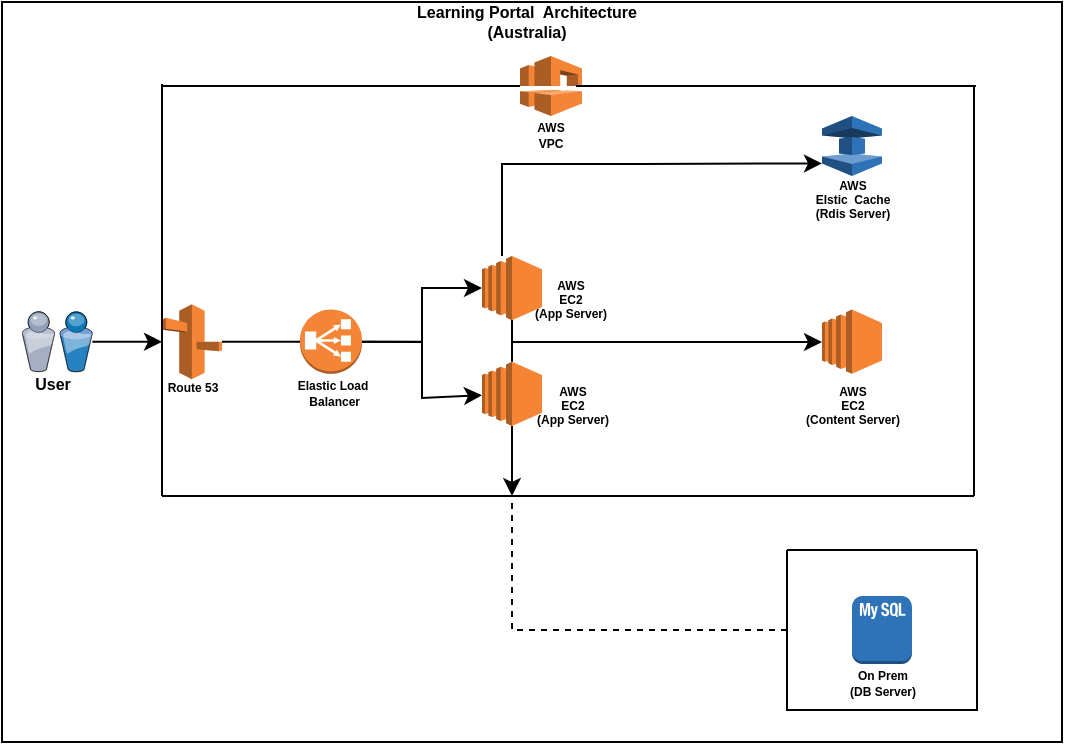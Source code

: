 <mxfile version="15.9.6" type="github">
  <diagram id="EE7eiriC4G1scFYlgK5R" name="Page-1">
    <mxGraphModel dx="873" dy="532" grid="1" gridSize="10" guides="1" tooltips="1" connect="1" arrows="1" fold="1" page="1" pageScale="1" pageWidth="280" pageHeight="150" math="0" shadow="0">
      <root>
        <mxCell id="0" />
        <mxCell id="1" parent="0" />
        <mxCell id="uslA3hiGE0omuXjVGmja-40" value="" style="whiteSpace=wrap;html=1;aspect=fixed;fontSize=6;" vertex="1" parent="1">
          <mxGeometry x="210" y="145" width="80" height="80" as="geometry" />
        </mxCell>
        <mxCell id="uslA3hiGE0omuXjVGmja-33" value="" style="rounded=0;whiteSpace=wrap;html=1;fontSize=4;" vertex="1" parent="1">
          <mxGeometry x="-120" y="-127" width="530" height="370" as="geometry" />
        </mxCell>
        <mxCell id="uslA3hiGE0omuXjVGmja-11" value="" style="edgeStyle=orthogonalEdgeStyle;rounded=0;orthogonalLoop=1;jettySize=auto;html=1;startArrow=none;" edge="1" parent="1" source="uslA3hiGE0omuXjVGmja-3" target="uslA3hiGE0omuXjVGmja-4">
          <mxGeometry relative="1" as="geometry" />
        </mxCell>
        <mxCell id="uslA3hiGE0omuXjVGmja-1" value="" style="outlineConnect=0;dashed=0;verticalLabelPosition=bottom;verticalAlign=top;align=center;html=1;shape=mxgraph.aws3.route_53;fillColor=#F58536;gradientColor=none;" vertex="1" parent="1">
          <mxGeometry x="-40" y="24.12" width="30" height="37.5" as="geometry" />
        </mxCell>
        <mxCell id="uslA3hiGE0omuXjVGmja-2" value="" style="verticalLabelPosition=bottom;sketch=0;aspect=fixed;html=1;verticalAlign=top;strokeColor=none;align=center;outlineConnect=0;shape=mxgraph.citrix.users;" vertex="1" parent="1">
          <mxGeometry x="-110" y="27.87" width="35.17" height="30" as="geometry" />
        </mxCell>
        <mxCell id="uslA3hiGE0omuXjVGmja-14" style="edgeStyle=orthogonalEdgeStyle;rounded=0;orthogonalLoop=1;jettySize=auto;html=1;entryX=0;entryY=0.79;entryDx=0;entryDy=0;entryPerimeter=0;" edge="1" parent="1" source="uslA3hiGE0omuXjVGmja-4" target="uslA3hiGE0omuXjVGmja-6">
          <mxGeometry relative="1" as="geometry">
            <Array as="points">
              <mxPoint x="130" y="-46" />
              <mxPoint x="200" y="-46" />
            </Array>
          </mxGeometry>
        </mxCell>
        <mxCell id="uslA3hiGE0omuXjVGmja-15" value="" style="edgeStyle=orthogonalEdgeStyle;rounded=0;orthogonalLoop=1;jettySize=auto;html=1;" edge="1" parent="1" source="uslA3hiGE0omuXjVGmja-4" target="uslA3hiGE0omuXjVGmja-5">
          <mxGeometry relative="1" as="geometry">
            <Array as="points">
              <mxPoint x="135" y="43" />
            </Array>
          </mxGeometry>
        </mxCell>
        <mxCell id="uslA3hiGE0omuXjVGmja-38" style="edgeStyle=none;rounded=0;orthogonalLoop=1;jettySize=auto;html=1;fontSize=6;startArrow=none;" edge="1" parent="1" source="uslA3hiGE0omuXjVGmja-44">
          <mxGeometry relative="1" as="geometry">
            <mxPoint x="135" y="120" as="targetPoint" />
          </mxGeometry>
        </mxCell>
        <mxCell id="uslA3hiGE0omuXjVGmja-4" value="" style="outlineConnect=0;dashed=0;verticalLabelPosition=bottom;verticalAlign=top;align=center;html=1;shape=mxgraph.aws3.ec2;fillColor=#F58534;gradientColor=none;" vertex="1" parent="1">
          <mxGeometry x="120" y="3.553e-15" width="30" height="32.12" as="geometry" />
        </mxCell>
        <mxCell id="uslA3hiGE0omuXjVGmja-5" value="" style="outlineConnect=0;dashed=0;verticalLabelPosition=bottom;verticalAlign=top;align=center;html=1;shape=mxgraph.aws3.ec2;fillColor=#F58534;gradientColor=none;" vertex="1" parent="1">
          <mxGeometry x="290" y="26.8" width="30" height="32.13" as="geometry" />
        </mxCell>
        <mxCell id="uslA3hiGE0omuXjVGmja-6" value="" style="outlineConnect=0;dashed=0;verticalLabelPosition=bottom;verticalAlign=top;align=center;html=1;shape=mxgraph.aws3.elasticache;fillColor=#2E73B8;gradientColor=none;" vertex="1" parent="1">
          <mxGeometry x="290" y="-70" width="30" height="30" as="geometry" />
        </mxCell>
        <mxCell id="uslA3hiGE0omuXjVGmja-8" value="" style="outlineConnect=0;dashed=0;verticalLabelPosition=bottom;verticalAlign=top;align=center;html=1;shape=mxgraph.aws3.mysql_db_instance_2;fillColor=#2E73B8;gradientColor=none;" vertex="1" parent="1">
          <mxGeometry x="305" y="170" width="30" height="34" as="geometry" />
        </mxCell>
        <mxCell id="uslA3hiGE0omuXjVGmja-10" value="" style="endArrow=classic;html=1;rounded=0;entryX=0;entryY=0.5;entryDx=0;entryDy=0;entryPerimeter=0;" edge="1" parent="1" source="uslA3hiGE0omuXjVGmja-2" target="uslA3hiGE0omuXjVGmja-1">
          <mxGeometry width="50" height="50" relative="1" as="geometry">
            <mxPoint x="90" y="110" as="sourcePoint" />
            <mxPoint x="140" y="60" as="targetPoint" />
          </mxGeometry>
        </mxCell>
        <mxCell id="uslA3hiGE0omuXjVGmja-17" value="&lt;font style=&quot;font-size: 8px&quot;&gt;&lt;b&gt;User&lt;/b&gt;&lt;/font&gt;" style="text;html=1;align=center;verticalAlign=middle;resizable=0;points=[];autosize=1;strokeColor=none;fillColor=none;" vertex="1" parent="1">
          <mxGeometry x="-110" y="53" width="30" height="20" as="geometry" />
        </mxCell>
        <mxCell id="uslA3hiGE0omuXjVGmja-18" value="&lt;font style=&quot;font-size: 6px&quot;&gt;&lt;b&gt;Elastic Load&lt;br&gt;&amp;nbsp;Balancer&lt;/b&gt;&lt;/font&gt;" style="text;html=1;align=center;verticalAlign=middle;resizable=0;points=[];autosize=1;strokeColor=none;fillColor=none;fontSize=6;" vertex="1" parent="1">
          <mxGeometry x="19.5" y="58.94" width="50" height="20" as="geometry" />
        </mxCell>
        <mxCell id="uslA3hiGE0omuXjVGmja-19" value="&lt;b&gt;&lt;font style=&quot;font-size: 6px&quot;&gt;Route 53&lt;/font&gt;&lt;/b&gt;" style="text;html=1;align=center;verticalAlign=middle;resizable=0;points=[];autosize=1;strokeColor=none;fillColor=none;fontSize=4;" vertex="1" parent="1">
          <mxGeometry x="-45" y="60.94" width="40" height="10" as="geometry" />
        </mxCell>
        <mxCell id="uslA3hiGE0omuXjVGmja-20" value="&lt;b&gt;&lt;font style=&quot;font-size: 6px&quot;&gt;AWS&lt;br&gt;Elstic&amp;nbsp; Cache&lt;br&gt;(Rdis Server)&lt;/font&gt;&lt;/b&gt;" style="text;html=1;align=center;verticalAlign=middle;resizable=0;points=[];autosize=1;strokeColor=none;fillColor=none;fontSize=4;" vertex="1" parent="1">
          <mxGeometry x="280" y="-38" width="50" height="20" as="geometry" />
        </mxCell>
        <mxCell id="uslA3hiGE0omuXjVGmja-21" value="&lt;b&gt;&lt;font style=&quot;font-size: 6px&quot;&gt;AWS&lt;br&gt;EC2&lt;br&gt;(Content Server)&lt;/font&gt;&lt;/b&gt;" style="text;html=1;align=center;verticalAlign=middle;resizable=0;points=[];autosize=1;strokeColor=none;fillColor=none;fontSize=4;" vertex="1" parent="1">
          <mxGeometry x="275" y="65" width="60" height="20" as="geometry" />
        </mxCell>
        <mxCell id="uslA3hiGE0omuXjVGmja-22" value="&lt;b&gt;&lt;font style=&quot;font-size: 6px&quot;&gt;On Prem&lt;br&gt;(DB Server)&lt;/font&gt;&lt;/b&gt;" style="text;html=1;align=center;verticalAlign=middle;resizable=0;points=[];autosize=1;strokeColor=none;fillColor=none;fontSize=4;" vertex="1" parent="1">
          <mxGeometry x="295" y="204" width="50" height="20" as="geometry" />
        </mxCell>
        <mxCell id="uslA3hiGE0omuXjVGmja-23" value="&lt;b&gt;&lt;font style=&quot;font-size: 6px&quot;&gt;AWS&lt;br&gt;EC2&lt;br&gt;(App Server)&lt;/font&gt;&lt;/b&gt;" style="text;html=1;align=center;verticalAlign=middle;resizable=0;points=[];autosize=1;strokeColor=none;fillColor=none;fontSize=4;" vertex="1" parent="1">
          <mxGeometry x="140" y="65" width="50" height="20" as="geometry" />
        </mxCell>
        <mxCell id="uslA3hiGE0omuXjVGmja-24" value="" style="outlineConnect=0;dashed=0;verticalLabelPosition=bottom;verticalAlign=top;align=center;html=1;shape=mxgraph.aws3.vpc;fillColor=#F58536;gradientColor=none;fontSize=4;" vertex="1" parent="1">
          <mxGeometry x="139" y="-100" width="31" height="30" as="geometry" />
        </mxCell>
        <mxCell id="uslA3hiGE0omuXjVGmja-25" value="&lt;b&gt;&lt;font style=&quot;font-size: 6px&quot;&gt;AWS&lt;br&gt;VPC&lt;/font&gt;&lt;/b&gt;" style="text;html=1;align=center;verticalAlign=middle;resizable=0;points=[];autosize=1;strokeColor=none;fillColor=none;fontSize=4;" vertex="1" parent="1">
          <mxGeometry x="139" y="-70" width="30" height="20" as="geometry" />
        </mxCell>
        <mxCell id="uslA3hiGE0omuXjVGmja-28" value="" style="endArrow=none;html=1;rounded=0;fontSize=4;entryX=0;entryY=0.5;entryDx=0;entryDy=0;entryPerimeter=0;" edge="1" parent="1" target="uslA3hiGE0omuXjVGmja-24">
          <mxGeometry width="50" height="50" relative="1" as="geometry">
            <mxPoint x="-40" y="-85" as="sourcePoint" />
            <mxPoint x="110" y="-40" as="targetPoint" />
          </mxGeometry>
        </mxCell>
        <mxCell id="uslA3hiGE0omuXjVGmja-29" value="" style="endArrow=none;html=1;rounded=0;fontSize=4;" edge="1" parent="1">
          <mxGeometry width="50" height="50" relative="1" as="geometry">
            <mxPoint x="-40" y="120" as="sourcePoint" />
            <mxPoint x="-40" y="-86" as="targetPoint" />
            <Array as="points">
              <mxPoint x="-40" y="94" />
            </Array>
          </mxGeometry>
        </mxCell>
        <mxCell id="uslA3hiGE0omuXjVGmja-30" value="" style="endArrow=none;html=1;rounded=0;fontSize=4;" edge="1" parent="1">
          <mxGeometry width="50" height="50" relative="1" as="geometry">
            <mxPoint x="-40" y="120" as="sourcePoint" />
            <mxPoint x="366" y="120" as="targetPoint" />
            <Array as="points" />
          </mxGeometry>
        </mxCell>
        <mxCell id="uslA3hiGE0omuXjVGmja-31" value="" style="endArrow=none;html=1;rounded=0;fontSize=4;" edge="1" parent="1">
          <mxGeometry width="50" height="50" relative="1" as="geometry">
            <mxPoint x="366" y="-85" as="sourcePoint" />
            <mxPoint x="366" y="120" as="targetPoint" />
          </mxGeometry>
        </mxCell>
        <mxCell id="uslA3hiGE0omuXjVGmja-32" value="" style="endArrow=none;html=1;rounded=0;fontSize=4;exitX=1;exitY=0.5;exitDx=0;exitDy=0;exitPerimeter=0;" edge="1" parent="1">
          <mxGeometry width="50" height="50" relative="1" as="geometry">
            <mxPoint x="167" y="-85" as="sourcePoint" />
            <mxPoint x="367" y="-85" as="targetPoint" />
            <Array as="points" />
          </mxGeometry>
        </mxCell>
        <mxCell id="uslA3hiGE0omuXjVGmja-34" value="&lt;font style=&quot;font-size: 8px&quot;&gt;&lt;b&gt;Learning Portal&amp;nbsp; Architecture&lt;br&gt;(Australia)&lt;/b&gt;&lt;/font&gt;" style="text;html=1;align=center;verticalAlign=middle;resizable=0;points=[];autosize=1;strokeColor=none;fillColor=none;fontSize=4;" vertex="1" parent="1">
          <mxGeometry x="77" y="-127" width="130" height="20" as="geometry" />
        </mxCell>
        <mxCell id="uslA3hiGE0omuXjVGmja-46" style="edgeStyle=none;rounded=0;orthogonalLoop=1;jettySize=auto;html=1;fontSize=6;" edge="1" parent="1" source="uslA3hiGE0omuXjVGmja-3" target="uslA3hiGE0omuXjVGmja-44">
          <mxGeometry relative="1" as="geometry">
            <Array as="points">
              <mxPoint x="90" y="43" />
              <mxPoint x="90" y="71" />
            </Array>
          </mxGeometry>
        </mxCell>
        <mxCell id="uslA3hiGE0omuXjVGmja-3" value="" style="outlineConnect=0;dashed=0;verticalLabelPosition=bottom;verticalAlign=top;align=center;html=1;shape=mxgraph.aws3.classic_load_balancer;fillColor=#F58536;gradientColor=none;" vertex="1" parent="1">
          <mxGeometry x="29" y="26.8" width="31" height="32.13" as="geometry" />
        </mxCell>
        <mxCell id="uslA3hiGE0omuXjVGmja-35" value="" style="edgeStyle=orthogonalEdgeStyle;rounded=0;orthogonalLoop=1;jettySize=auto;html=1;endArrow=none;" edge="1" parent="1" source="uslA3hiGE0omuXjVGmja-1" target="uslA3hiGE0omuXjVGmja-3">
          <mxGeometry relative="1" as="geometry">
            <mxPoint x="-20" y="42.95" as="sourcePoint" />
            <mxPoint x="130" y="57.88" as="targetPoint" />
          </mxGeometry>
        </mxCell>
        <mxCell id="uslA3hiGE0omuXjVGmja-39" value="" style="endArrow=none;dashed=1;html=1;rounded=0;fontSize=6;exitX=0;exitY=0.5;exitDx=0;exitDy=0;" edge="1" parent="1" source="uslA3hiGE0omuXjVGmja-43">
          <mxGeometry width="50" height="50" relative="1" as="geometry">
            <mxPoint x="125.081" y="243" as="sourcePoint" />
            <mxPoint x="135" y="120" as="targetPoint" />
            <Array as="points">
              <mxPoint x="135" y="187" />
            </Array>
          </mxGeometry>
        </mxCell>
        <mxCell id="uslA3hiGE0omuXjVGmja-43" value="" style="swimlane;startSize=0;fontSize=6;" vertex="1" parent="1">
          <mxGeometry x="272.5" y="147" width="95" height="80" as="geometry" />
        </mxCell>
        <mxCell id="uslA3hiGE0omuXjVGmja-44" value="" style="outlineConnect=0;dashed=0;verticalLabelPosition=bottom;verticalAlign=top;align=center;html=1;shape=mxgraph.aws3.ec2;fillColor=#F58534;gradientColor=none;" vertex="1" parent="1">
          <mxGeometry x="120" y="52.88" width="30" height="32.12" as="geometry" />
        </mxCell>
        <mxCell id="uslA3hiGE0omuXjVGmja-45" value="" style="edgeStyle=none;rounded=0;orthogonalLoop=1;jettySize=auto;html=1;fontSize=6;endArrow=none;" edge="1" parent="1" source="uslA3hiGE0omuXjVGmja-4" target="uslA3hiGE0omuXjVGmja-44">
          <mxGeometry relative="1" as="geometry">
            <mxPoint x="135" y="120" as="targetPoint" />
            <mxPoint x="135" y="14.12" as="sourcePoint" />
          </mxGeometry>
        </mxCell>
        <mxCell id="uslA3hiGE0omuXjVGmja-48" value="&lt;b&gt;&lt;font style=&quot;font-size: 6px&quot;&gt;AWS&lt;br&gt;EC2&lt;br&gt;(App Server)&lt;/font&gt;&lt;/b&gt;" style="text;html=1;align=center;verticalAlign=middle;resizable=0;points=[];autosize=1;strokeColor=none;fillColor=none;fontSize=4;" vertex="1" parent="1">
          <mxGeometry x="139" y="12.12" width="50" height="20" as="geometry" />
        </mxCell>
      </root>
    </mxGraphModel>
  </diagram>
</mxfile>
